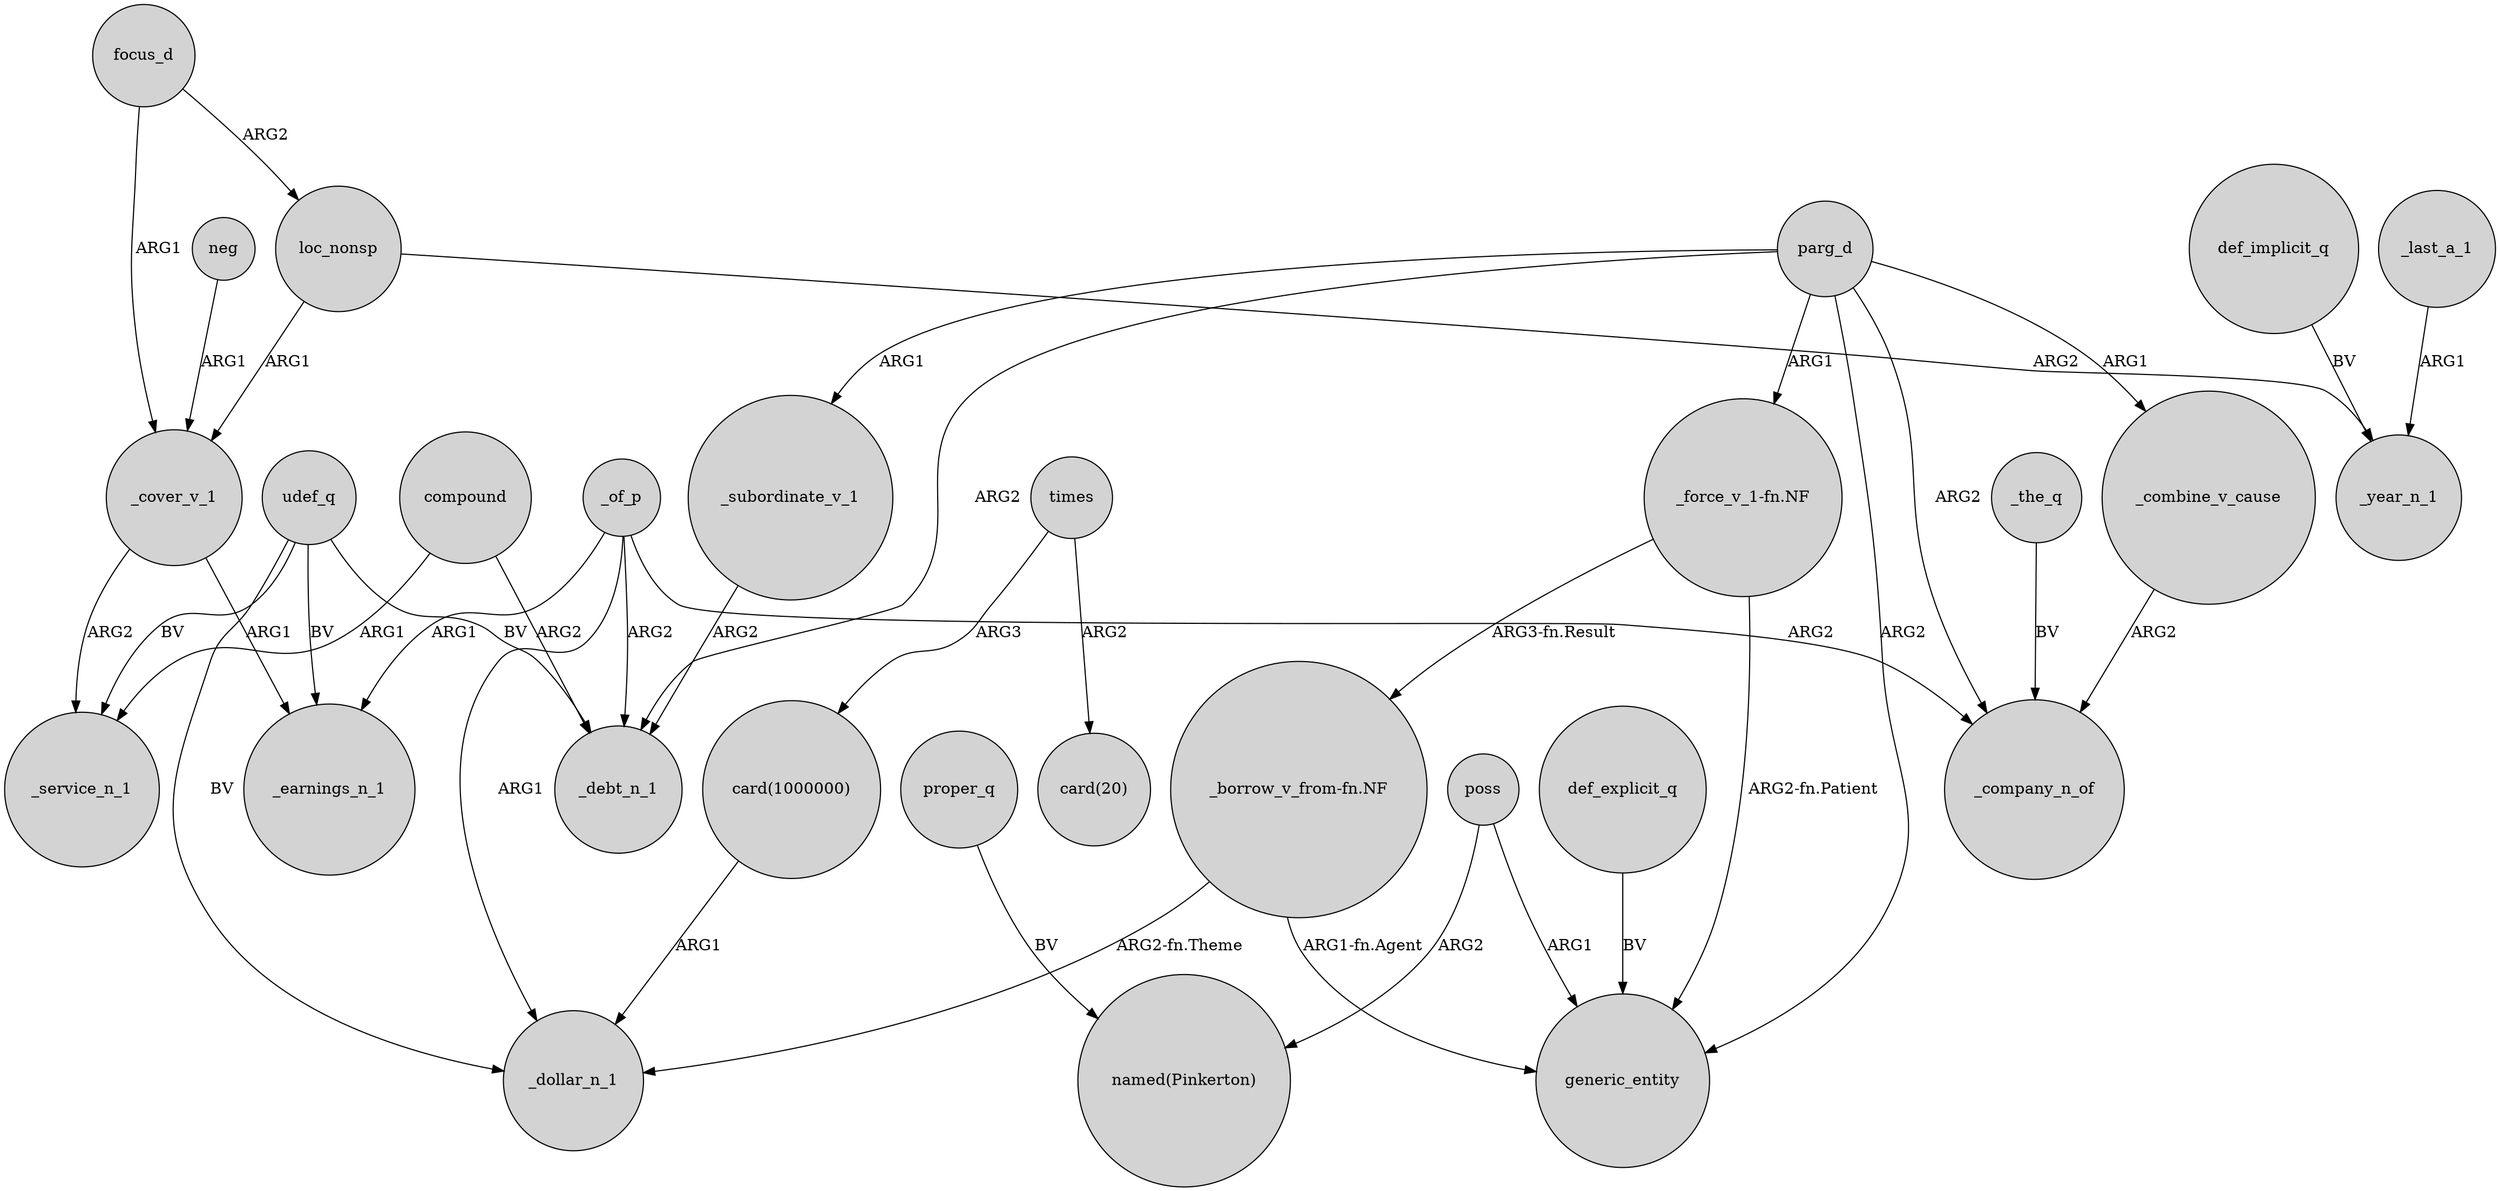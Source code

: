 digraph {
	node [shape=circle style=filled]
	_subordinate_v_1 -> _debt_n_1 [label=ARG2]
	proper_q -> "named(Pinkerton)" [label=BV]
	focus_d -> loc_nonsp [label=ARG2]
	"card(1000000)" -> _dollar_n_1 [label=ARG1]
	_combine_v_cause -> _company_n_of [label=ARG2]
	poss -> generic_entity [label=ARG1]
	def_implicit_q -> _year_n_1 [label=BV]
	udef_q -> _debt_n_1 [label=BV]
	parg_d -> generic_entity [label=ARG2]
	_of_p -> _dollar_n_1 [label=ARG1]
	compound -> _debt_n_1 [label=ARG2]
	neg -> _cover_v_1 [label=ARG1]
	udef_q -> _earnings_n_1 [label=BV]
	def_explicit_q -> generic_entity [label=BV]
	_the_q -> _company_n_of [label=BV]
	poss -> "named(Pinkerton)" [label=ARG2]
	_cover_v_1 -> _earnings_n_1 [label=ARG1]
	"_force_v_1-fn.NF" -> "_borrow_v_from-fn.NF" [label="ARG3-fn.Result"]
	"_borrow_v_from-fn.NF" -> _dollar_n_1 [label="ARG2-fn.Theme"]
	udef_q -> _service_n_1 [label=BV]
	parg_d -> _debt_n_1 [label=ARG2]
	times -> "card(1000000)" [label=ARG3]
	_cover_v_1 -> _service_n_1 [label=ARG2]
	parg_d -> _company_n_of [label=ARG2]
	_of_p -> _debt_n_1 [label=ARG2]
	parg_d -> _subordinate_v_1 [label=ARG1]
	loc_nonsp -> _year_n_1 [label=ARG2]
	_last_a_1 -> _year_n_1 [label=ARG1]
	_of_p -> _earnings_n_1 [label=ARG1]
	parg_d -> "_force_v_1-fn.NF" [label=ARG1]
	focus_d -> _cover_v_1 [label=ARG1]
	"_force_v_1-fn.NF" -> generic_entity [label="ARG2-fn.Patient"]
	"_borrow_v_from-fn.NF" -> generic_entity [label="ARG1-fn.Agent"]
	times -> "card(20)" [label=ARG2]
	loc_nonsp -> _cover_v_1 [label=ARG1]
	compound -> _service_n_1 [label=ARG1]
	_of_p -> _company_n_of [label=ARG2]
	parg_d -> _combine_v_cause [label=ARG1]
	udef_q -> _dollar_n_1 [label=BV]
}
